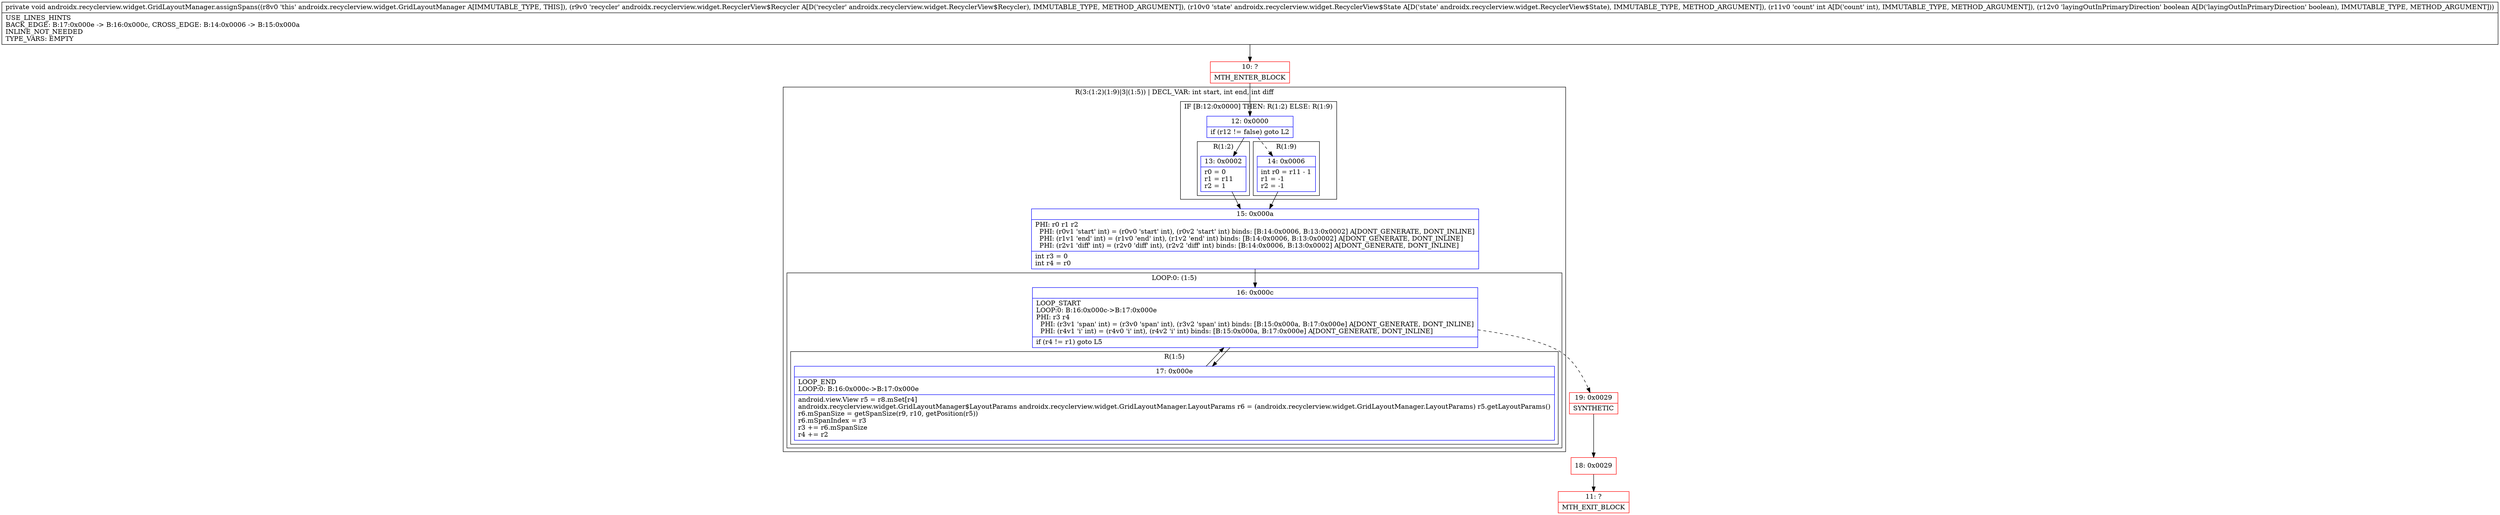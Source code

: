 digraph "CFG forandroidx.recyclerview.widget.GridLayoutManager.assignSpans(Landroidx\/recyclerview\/widget\/RecyclerView$Recycler;Landroidx\/recyclerview\/widget\/RecyclerView$State;IZ)V" {
subgraph cluster_Region_1284231945 {
label = "R(3:(1:2)(1:9)|3|(1:5)) | DECL_VAR: int start, int end, int diff\l";
node [shape=record,color=blue];
subgraph cluster_IfRegion_2095364695 {
label = "IF [B:12:0x0000] THEN: R(1:2) ELSE: R(1:9)";
node [shape=record,color=blue];
Node_12 [shape=record,label="{12\:\ 0x0000|if (r12 != false) goto L2\l}"];
subgraph cluster_Region_1523816273 {
label = "R(1:2)";
node [shape=record,color=blue];
Node_13 [shape=record,label="{13\:\ 0x0002|r0 = 0\lr1 = r11\lr2 = 1\l}"];
}
subgraph cluster_Region_1737011236 {
label = "R(1:9)";
node [shape=record,color=blue];
Node_14 [shape=record,label="{14\:\ 0x0006|int r0 = r11 \- 1\lr1 = \-1\lr2 = \-1\l}"];
}
}
Node_15 [shape=record,label="{15\:\ 0x000a|PHI: r0 r1 r2 \l  PHI: (r0v1 'start' int) = (r0v0 'start' int), (r0v2 'start' int) binds: [B:14:0x0006, B:13:0x0002] A[DONT_GENERATE, DONT_INLINE]\l  PHI: (r1v1 'end' int) = (r1v0 'end' int), (r1v2 'end' int) binds: [B:14:0x0006, B:13:0x0002] A[DONT_GENERATE, DONT_INLINE]\l  PHI: (r2v1 'diff' int) = (r2v0 'diff' int), (r2v2 'diff' int) binds: [B:14:0x0006, B:13:0x0002] A[DONT_GENERATE, DONT_INLINE]\l|int r3 = 0\lint r4 = r0\l}"];
subgraph cluster_LoopRegion_228193985 {
label = "LOOP:0: (1:5)";
node [shape=record,color=blue];
Node_16 [shape=record,label="{16\:\ 0x000c|LOOP_START\lLOOP:0: B:16:0x000c\-\>B:17:0x000e\lPHI: r3 r4 \l  PHI: (r3v1 'span' int) = (r3v0 'span' int), (r3v2 'span' int) binds: [B:15:0x000a, B:17:0x000e] A[DONT_GENERATE, DONT_INLINE]\l  PHI: (r4v1 'i' int) = (r4v0 'i' int), (r4v2 'i' int) binds: [B:15:0x000a, B:17:0x000e] A[DONT_GENERATE, DONT_INLINE]\l|if (r4 != r1) goto L5\l}"];
subgraph cluster_Region_791833235 {
label = "R(1:5)";
node [shape=record,color=blue];
Node_17 [shape=record,label="{17\:\ 0x000e|LOOP_END\lLOOP:0: B:16:0x000c\-\>B:17:0x000e\l|android.view.View r5 = r8.mSet[r4]\landroidx.recyclerview.widget.GridLayoutManager$LayoutParams androidx.recyclerview.widget.GridLayoutManager.LayoutParams r6 = (androidx.recyclerview.widget.GridLayoutManager.LayoutParams) r5.getLayoutParams()\lr6.mSpanSize = getSpanSize(r9, r10, getPosition(r5))\lr6.mSpanIndex = r3\lr3 += r6.mSpanSize\lr4 += r2\l}"];
}
}
}
Node_10 [shape=record,color=red,label="{10\:\ ?|MTH_ENTER_BLOCK\l}"];
Node_19 [shape=record,color=red,label="{19\:\ 0x0029|SYNTHETIC\l}"];
Node_18 [shape=record,color=red,label="{18\:\ 0x0029}"];
Node_11 [shape=record,color=red,label="{11\:\ ?|MTH_EXIT_BLOCK\l}"];
MethodNode[shape=record,label="{private void androidx.recyclerview.widget.GridLayoutManager.assignSpans((r8v0 'this' androidx.recyclerview.widget.GridLayoutManager A[IMMUTABLE_TYPE, THIS]), (r9v0 'recycler' androidx.recyclerview.widget.RecyclerView$Recycler A[D('recycler' androidx.recyclerview.widget.RecyclerView$Recycler), IMMUTABLE_TYPE, METHOD_ARGUMENT]), (r10v0 'state' androidx.recyclerview.widget.RecyclerView$State A[D('state' androidx.recyclerview.widget.RecyclerView$State), IMMUTABLE_TYPE, METHOD_ARGUMENT]), (r11v0 'count' int A[D('count' int), IMMUTABLE_TYPE, METHOD_ARGUMENT]), (r12v0 'layingOutInPrimaryDirection' boolean A[D('layingOutInPrimaryDirection' boolean), IMMUTABLE_TYPE, METHOD_ARGUMENT]))  | USE_LINES_HINTS\lBACK_EDGE: B:17:0x000e \-\> B:16:0x000c, CROSS_EDGE: B:14:0x0006 \-\> B:15:0x000a\lINLINE_NOT_NEEDED\lTYPE_VARS: EMPTY\l}"];
MethodNode -> Node_10;Node_12 -> Node_13;
Node_12 -> Node_14[style=dashed];
Node_13 -> Node_15;
Node_14 -> Node_15;
Node_15 -> Node_16;
Node_16 -> Node_17;
Node_16 -> Node_19[style=dashed];
Node_17 -> Node_16;
Node_10 -> Node_12;
Node_19 -> Node_18;
Node_18 -> Node_11;
}

